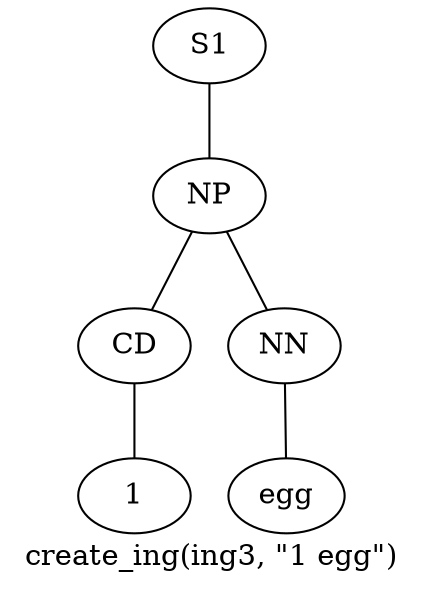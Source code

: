 graph SyntaxGraph {
	label = "create_ing(ing3, \"1 egg\")";
	Node0 [label="S1"];
	Node1 [label="NP"];
	Node2 [label="CD"];
	Node3 [label="1"];
	Node4 [label="NN"];
	Node5 [label="egg"];

	Node0 -- Node1;
	Node1 -- Node2;
	Node1 -- Node4;
	Node2 -- Node3;
	Node4 -- Node5;
}